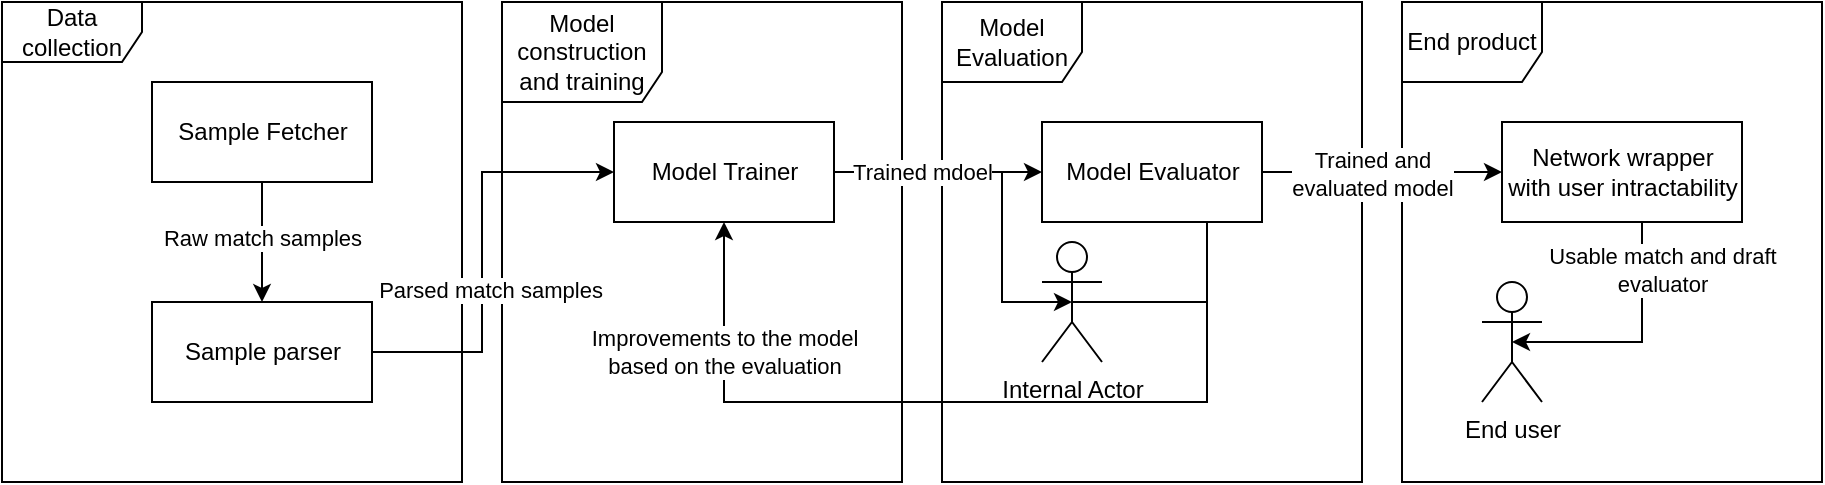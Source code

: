 <mxfile version="13.7.9" type="device"><diagram name="Page-1" id="929967ad-93f9-6ef4-fab6-5d389245f69c"><mxGraphModel dx="692" dy="1731" grid="1" gridSize="10" guides="1" tooltips="1" connect="1" arrows="1" fold="1" page="1" pageScale="1.5" pageWidth="1169" pageHeight="826" background="none" math="0" shadow="0"><root><mxCell id="0" style=";html=1;"/><mxCell id="1" style=";html=1;" parent="0"/><mxCell id="bBT99zRhB4ku1T-S_nbR-17" value="End product" style="shape=umlFrame;whiteSpace=wrap;html=1;width=70;height=40;" vertex="1" parent="1"><mxGeometry x="1230" y="310" width="210" height="240" as="geometry"/></mxCell><mxCell id="bBT99zRhB4ku1T-S_nbR-10" style="edgeStyle=orthogonalEdgeStyle;rounded=0;orthogonalLoop=1;jettySize=auto;html=1;exitX=1;exitY=0.5;exitDx=0;exitDy=0;entryX=0.5;entryY=0.5;entryDx=0;entryDy=0;entryPerimeter=0;" edge="1" parent="1" source="NkKo0ceDNJuyGSaZDJyy-2" target="bBT99zRhB4ku1T-S_nbR-4"><mxGeometry relative="1" as="geometry"><Array as="points"><mxPoint x="1030" y="395"/><mxPoint x="1030" y="460"/></Array></mxGeometry></mxCell><mxCell id="NkKo0ceDNJuyGSaZDJyy-49" value="Model Evaluation" style="shape=umlFrame;whiteSpace=wrap;html=1;width=70;height=40;" parent="1" vertex="1"><mxGeometry x="1000" y="310" width="210" height="240" as="geometry"/></mxCell><mxCell id="NkKo0ceDNJuyGSaZDJyy-47" value="Data collection" style="shape=umlFrame;whiteSpace=wrap;html=1;width=70;height=30;" parent="1" vertex="1"><mxGeometry x="530" y="310" width="230" height="240" as="geometry"/></mxCell><mxCell id="NkKo0ceDNJuyGSaZDJyy-48" value="Model construction and training" style="shape=umlFrame;whiteSpace=wrap;html=1;width=80;height=50;" parent="1" vertex="1"><mxGeometry x="780" y="310" width="200" height="240" as="geometry"/></mxCell><mxCell id="bBT99zRhB4ku1T-S_nbR-8" style="edgeStyle=orthogonalEdgeStyle;rounded=0;orthogonalLoop=1;jettySize=auto;html=1;exitX=1;exitY=0.5;exitDx=0;exitDy=0;entryX=0;entryY=0.5;entryDx=0;entryDy=0;" edge="1" parent="1" source="NkKo0ceDNJuyGSaZDJyy-2" target="bBT99zRhB4ku1T-S_nbR-7"><mxGeometry relative="1" as="geometry"/></mxCell><mxCell id="bBT99zRhB4ku1T-S_nbR-9" value="Trained mdoel" style="edgeLabel;html=1;align=center;verticalAlign=middle;resizable=0;points=[];" vertex="1" connectable="0" parent="bBT99zRhB4ku1T-S_nbR-8"><mxGeometry x="-0.211" relative="1" as="geometry"><mxPoint x="3" as="offset"/></mxGeometry></mxCell><mxCell id="NkKo0ceDNJuyGSaZDJyy-2" value="Model Trainer" style="html=1;" parent="1" vertex="1"><mxGeometry x="836" y="370" width="110" height="50" as="geometry"/></mxCell><mxCell id="NkKo0ceDNJuyGSaZDJyy-12" style="edgeStyle=orthogonalEdgeStyle;rounded=0;orthogonalLoop=1;jettySize=auto;html=1;exitX=0.5;exitY=1;exitDx=0;exitDy=0;entryX=0.5;entryY=0;entryDx=0;entryDy=0;" parent="1" source="NkKo0ceDNJuyGSaZDJyy-3" target="NkKo0ceDNJuyGSaZDJyy-4" edge="1"><mxGeometry relative="1" as="geometry"/></mxCell><mxCell id="NkKo0ceDNJuyGSaZDJyy-23" value="Raw match samples" style="edgeLabel;html=1;align=center;verticalAlign=middle;resizable=0;points=[];" parent="NkKo0ceDNJuyGSaZDJyy-12" vertex="1" connectable="0"><mxGeometry x="-0.091" y="-2" relative="1" as="geometry"><mxPoint x="2" as="offset"/></mxGeometry></mxCell><mxCell id="NkKo0ceDNJuyGSaZDJyy-3" value="Sample Fetcher" style="html=1;" parent="1" vertex="1"><mxGeometry x="605" y="350" width="110" height="50" as="geometry"/></mxCell><mxCell id="NkKo0ceDNJuyGSaZDJyy-11" style="edgeStyle=orthogonalEdgeStyle;rounded=0;orthogonalLoop=1;jettySize=auto;html=1;entryX=0;entryY=0.5;entryDx=0;entryDy=0;exitX=1;exitY=0.5;exitDx=0;exitDy=0;" parent="1" source="NkKo0ceDNJuyGSaZDJyy-4" target="NkKo0ceDNJuyGSaZDJyy-2" edge="1"><mxGeometry relative="1" as="geometry"><Array as="points"><mxPoint x="770" y="485"/><mxPoint x="770" y="395"/></Array></mxGeometry></mxCell><mxCell id="NkKo0ceDNJuyGSaZDJyy-24" value="Parsed match samples" style="edgeLabel;html=1;align=center;verticalAlign=middle;resizable=0;points=[];" parent="NkKo0ceDNJuyGSaZDJyy-11" vertex="1" connectable="0"><mxGeometry x="-0.187" y="-2" relative="1" as="geometry"><mxPoint x="2" as="offset"/></mxGeometry></mxCell><mxCell id="NkKo0ceDNJuyGSaZDJyy-4" value="Sample parser" style="html=1;" parent="1" vertex="1"><mxGeometry x="605" y="460" width="110" height="50" as="geometry"/></mxCell><mxCell id="NkKo0ceDNJuyGSaZDJyy-34" value="End user" style="shape=umlActor;verticalLabelPosition=bottom;verticalAlign=top;html=1;" parent="1" vertex="1"><mxGeometry x="1270" y="450" width="30" height="60" as="geometry"/></mxCell><mxCell id="NkKo0ceDNJuyGSaZDJyy-44" style="edgeStyle=orthogonalEdgeStyle;rounded=0;orthogonalLoop=1;jettySize=auto;html=1;exitX=0.5;exitY=1;exitDx=0;exitDy=0;entryX=0.5;entryY=0.5;entryDx=0;entryDy=0;entryPerimeter=0;" parent="1" source="NkKo0ceDNJuyGSaZDJyy-40" target="NkKo0ceDNJuyGSaZDJyy-34" edge="1"><mxGeometry relative="1" as="geometry"><Array as="points"><mxPoint x="1350" y="410"/><mxPoint x="1350" y="480"/></Array></mxGeometry></mxCell><mxCell id="NkKo0ceDNJuyGSaZDJyy-46" value="Usable match and draft&lt;br&gt;evaluator" style="edgeLabel;html=1;align=center;verticalAlign=middle;resizable=0;points=[];" parent="NkKo0ceDNJuyGSaZDJyy-44" vertex="1" connectable="0"><mxGeometry x="0.025" y="-2" relative="1" as="geometry"><mxPoint x="12" y="-26" as="offset"/></mxGeometry></mxCell><mxCell id="NkKo0ceDNJuyGSaZDJyy-40" value="Network wrapper&lt;br&gt;with user intractability" style="html=1;" parent="1" vertex="1"><mxGeometry x="1280" y="370" width="120" height="50" as="geometry"/></mxCell><mxCell id="bBT99zRhB4ku1T-S_nbR-20" style="edgeStyle=orthogonalEdgeStyle;rounded=0;orthogonalLoop=1;jettySize=auto;html=1;exitX=0.5;exitY=0.5;exitDx=0;exitDy=0;exitPerimeter=0;entryX=0.75;entryY=1;entryDx=0;entryDy=0;endArrow=none;endFill=0;" edge="1" parent="1" source="bBT99zRhB4ku1T-S_nbR-4" target="bBT99zRhB4ku1T-S_nbR-7"><mxGeometry relative="1" as="geometry"><Array as="points"><mxPoint x="1133" y="460"/></Array></mxGeometry></mxCell><mxCell id="bBT99zRhB4ku1T-S_nbR-4" value="Internal Actor" style="shape=umlActor;verticalLabelPosition=bottom;verticalAlign=top;html=1;outlineConnect=0;" vertex="1" parent="1"><mxGeometry x="1050" y="430" width="30" height="60" as="geometry"/></mxCell><mxCell id="bBT99zRhB4ku1T-S_nbR-15" style="edgeStyle=orthogonalEdgeStyle;rounded=0;orthogonalLoop=1;jettySize=auto;html=1;exitX=0.75;exitY=1;exitDx=0;exitDy=0;entryX=0.5;entryY=1;entryDx=0;entryDy=0;" edge="1" parent="1" source="bBT99zRhB4ku1T-S_nbR-7" target="NkKo0ceDNJuyGSaZDJyy-2"><mxGeometry relative="1" as="geometry"><Array as="points"><mxPoint x="1133" y="510"/><mxPoint x="891" y="510"/></Array></mxGeometry></mxCell><mxCell id="bBT99zRhB4ku1T-S_nbR-16" value="Improvements to the model&lt;br&gt;based on the evaluation" style="edgeLabel;html=1;align=center;verticalAlign=middle;resizable=0;points=[];" vertex="1" connectable="0" parent="bBT99zRhB4ku1T-S_nbR-15"><mxGeometry x="0.782" y="2" relative="1" as="geometry"><mxPoint x="2" y="18.5" as="offset"/></mxGeometry></mxCell><mxCell id="bBT99zRhB4ku1T-S_nbR-18" style="edgeStyle=orthogonalEdgeStyle;rounded=0;orthogonalLoop=1;jettySize=auto;html=1;exitX=1;exitY=0.5;exitDx=0;exitDy=0;entryX=0;entryY=0.5;entryDx=0;entryDy=0;" edge="1" parent="1" source="bBT99zRhB4ku1T-S_nbR-7" target="NkKo0ceDNJuyGSaZDJyy-40"><mxGeometry relative="1" as="geometry"/></mxCell><mxCell id="bBT99zRhB4ku1T-S_nbR-19" value="Trained and &lt;br&gt;evaluated model" style="edgeLabel;html=1;align=center;verticalAlign=middle;resizable=0;points=[];" vertex="1" connectable="0" parent="bBT99zRhB4ku1T-S_nbR-18"><mxGeometry x="-0.083" y="-1" relative="1" as="geometry"><mxPoint as="offset"/></mxGeometry></mxCell><mxCell id="bBT99zRhB4ku1T-S_nbR-7" value="Model Evaluator" style="html=1;" vertex="1" parent="1"><mxGeometry x="1050" y="370" width="110" height="50" as="geometry"/></mxCell></root></mxGraphModel></diagram></mxfile>